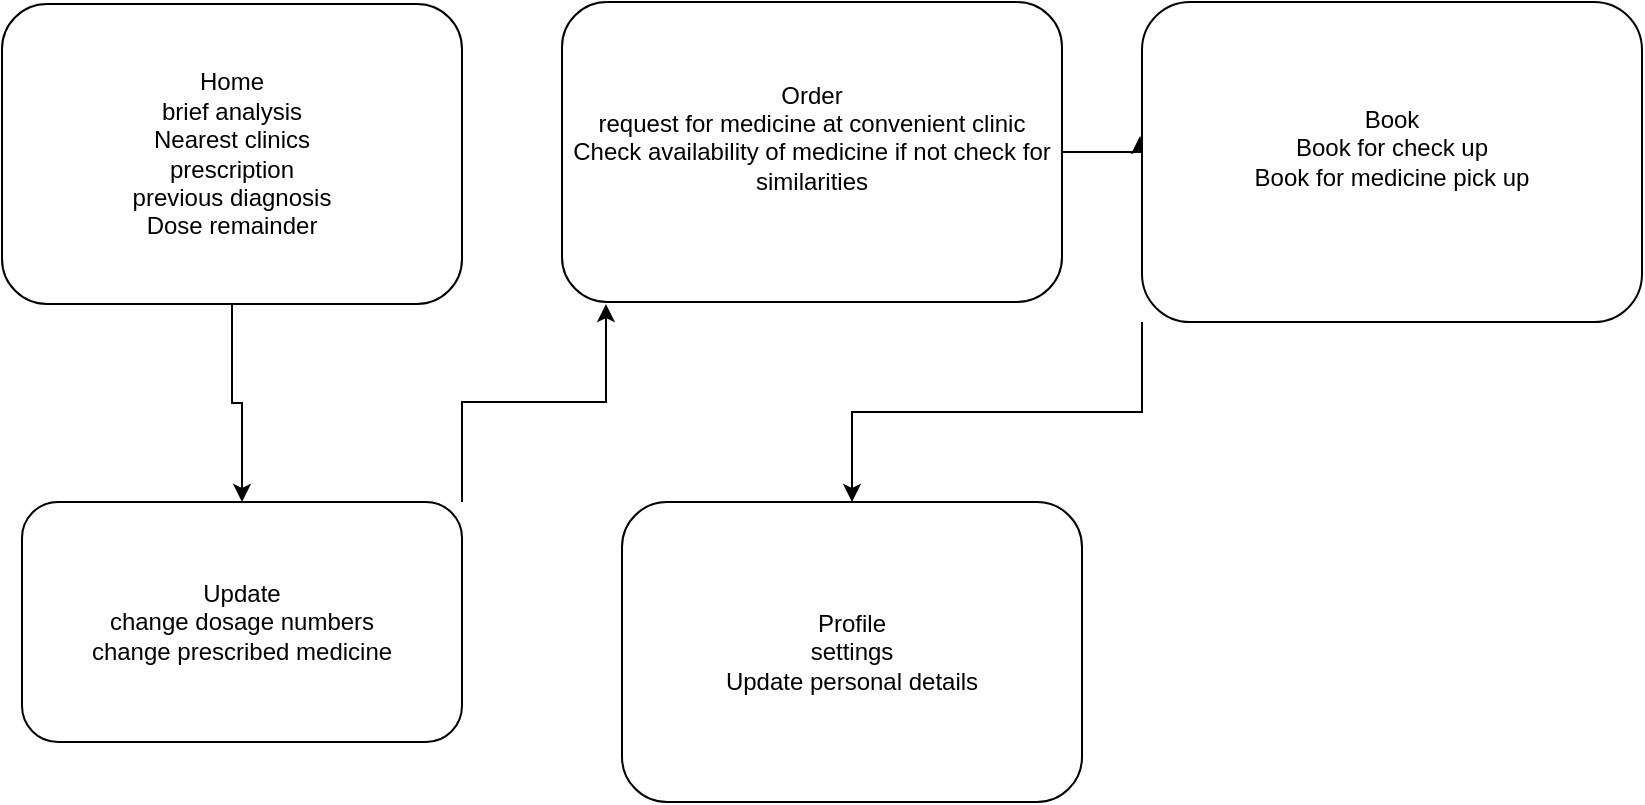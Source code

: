 <mxfile version="20.8.23" type="github">
  <diagram name="Page-1" id="-h4ZRVuws69emcKpWdF7">
    <mxGraphModel dx="954" dy="602" grid="1" gridSize="10" guides="1" tooltips="1" connect="1" arrows="1" fold="1" page="1" pageScale="1" pageWidth="850" pageHeight="1100" math="0" shadow="0">
      <root>
        <mxCell id="0" />
        <mxCell id="1" parent="0" />
        <mxCell id="6Q0c7e5c6N1S0x8B-yLb-8" style="edgeStyle=orthogonalEdgeStyle;rounded=0;orthogonalLoop=1;jettySize=auto;html=1;exitX=0.5;exitY=1;exitDx=0;exitDy=0;entryX=0.5;entryY=0;entryDx=0;entryDy=0;" edge="1" parent="1" source="6Q0c7e5c6N1S0x8B-yLb-1" target="6Q0c7e5c6N1S0x8B-yLb-6">
          <mxGeometry relative="1" as="geometry" />
        </mxCell>
        <mxCell id="6Q0c7e5c6N1S0x8B-yLb-1" value="&lt;div&gt;Home&lt;/div&gt;&lt;div&gt;brief analysis&lt;/div&gt;&lt;div&gt;Nearest clinics&lt;/div&gt;&lt;div&gt;prescription&lt;/div&gt;&lt;div&gt;previous diagnosis&lt;/div&gt;&lt;div&gt;Dose remainder&lt;br&gt;&lt;/div&gt;" style="rounded=1;whiteSpace=wrap;html=1;" vertex="1" parent="1">
          <mxGeometry x="10" y="41" width="230" height="150" as="geometry" />
        </mxCell>
        <mxCell id="6Q0c7e5c6N1S0x8B-yLb-5" style="edgeStyle=orthogonalEdgeStyle;rounded=0;orthogonalLoop=1;jettySize=auto;html=1;exitX=1;exitY=0.5;exitDx=0;exitDy=0;entryX=-0.004;entryY=0.419;entryDx=0;entryDy=0;entryPerimeter=0;" edge="1" parent="1" source="6Q0c7e5c6N1S0x8B-yLb-2" target="6Q0c7e5c6N1S0x8B-yLb-4">
          <mxGeometry relative="1" as="geometry" />
        </mxCell>
        <mxCell id="6Q0c7e5c6N1S0x8B-yLb-2" value="&lt;div&gt;Order&lt;/div&gt;&lt;div&gt;request for medicine at convenient clinic&lt;/div&gt;&lt;div&gt;Check availability of medicine if not check for similarities&lt;/div&gt;&lt;div&gt;&lt;br&gt;&lt;/div&gt;" style="rounded=1;whiteSpace=wrap;html=1;" vertex="1" parent="1">
          <mxGeometry x="290" y="40" width="250" height="150" as="geometry" />
        </mxCell>
        <mxCell id="6Q0c7e5c6N1S0x8B-yLb-10" style="edgeStyle=orthogonalEdgeStyle;rounded=0;orthogonalLoop=1;jettySize=auto;html=1;exitX=0;exitY=1;exitDx=0;exitDy=0;" edge="1" parent="1" source="6Q0c7e5c6N1S0x8B-yLb-4" target="6Q0c7e5c6N1S0x8B-yLb-7">
          <mxGeometry relative="1" as="geometry" />
        </mxCell>
        <mxCell id="6Q0c7e5c6N1S0x8B-yLb-4" value="&lt;div&gt;Book&lt;/div&gt;&lt;div&gt;Book for check up&lt;/div&gt;&lt;div&gt;Book for medicine pick up&lt;/div&gt;&lt;div&gt;&lt;br&gt;&lt;/div&gt;" style="rounded=1;whiteSpace=wrap;html=1;" vertex="1" parent="1">
          <mxGeometry x="580" y="40" width="250" height="160" as="geometry" />
        </mxCell>
        <mxCell id="6Q0c7e5c6N1S0x8B-yLb-9" style="edgeStyle=orthogonalEdgeStyle;rounded=0;orthogonalLoop=1;jettySize=auto;html=1;exitX=1;exitY=0;exitDx=0;exitDy=0;entryX=0.088;entryY=1.007;entryDx=0;entryDy=0;entryPerimeter=0;" edge="1" parent="1" source="6Q0c7e5c6N1S0x8B-yLb-6" target="6Q0c7e5c6N1S0x8B-yLb-2">
          <mxGeometry relative="1" as="geometry" />
        </mxCell>
        <mxCell id="6Q0c7e5c6N1S0x8B-yLb-6" value="&lt;div&gt;Update&lt;/div&gt;&lt;div&gt;change dosage numbers&lt;/div&gt;&lt;div&gt;change prescribed medicine&lt;br&gt;&lt;/div&gt;" style="rounded=1;whiteSpace=wrap;html=1;" vertex="1" parent="1">
          <mxGeometry x="20" y="290" width="220" height="120" as="geometry" />
        </mxCell>
        <mxCell id="6Q0c7e5c6N1S0x8B-yLb-7" value="&lt;div&gt;Profile&lt;/div&gt;&lt;div&gt;settings&lt;/div&gt;&lt;div&gt;Update personal details&lt;br&gt;&lt;/div&gt;" style="rounded=1;whiteSpace=wrap;html=1;" vertex="1" parent="1">
          <mxGeometry x="320" y="290" width="230" height="150" as="geometry" />
        </mxCell>
      </root>
    </mxGraphModel>
  </diagram>
</mxfile>
